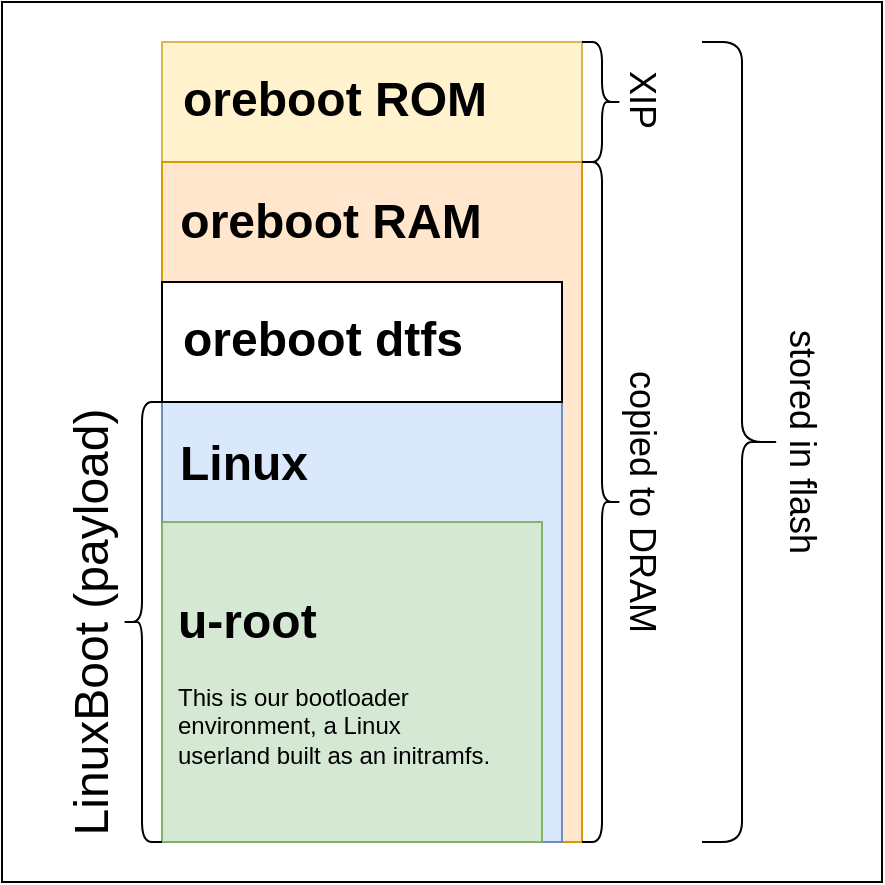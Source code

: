 <mxfile version="19.0.2" type="device"><diagram id="5lWKEXr3JgzZcVVuhF66" name="Page-1"><mxGraphModel dx="862" dy="529" grid="1" gridSize="10" guides="1" tooltips="1" connect="1" arrows="1" fold="1" page="1" pageScale="1" pageWidth="600" pageHeight="400" math="0" shadow="0"><root><mxCell id="0"/><mxCell id="1" parent="0"/><mxCell id="QHwQKuu1JCrrE1N5jjmt-13" value="_" style="whiteSpace=wrap;html=1;aspect=fixed;fontSize=24;" parent="1" vertex="1"><mxGeometry x="100" y="20" width="440" height="440" as="geometry"/></mxCell><mxCell id="QHwQKuu1JCrrE1N5jjmt-2" value="" style="rounded=0;whiteSpace=wrap;html=1;fillColor=#fff2cc;strokeColor=#d6b656;" parent="1" vertex="1"><mxGeometry x="180" y="40" width="210" height="400" as="geometry"/></mxCell><mxCell id="QHwQKuu1JCrrE1N5jjmt-3" value="" style="rounded=0;whiteSpace=wrap;html=1;fillColor=#ffe6cc;strokeColor=#d79b00;" parent="1" vertex="1"><mxGeometry x="180" y="100" width="210" height="340" as="geometry"/></mxCell><mxCell id="QHwQKuu1JCrrE1N5jjmt-4" value="" style="rounded=0;whiteSpace=wrap;html=1;fillColor=#dae8fc;strokeColor=#6c8ebf;" parent="1" vertex="1"><mxGeometry x="180" y="220" width="200" height="220" as="geometry"/></mxCell><mxCell id="QHwQKuu1JCrrE1N5jjmt-5" value="" style="rounded=0;whiteSpace=wrap;html=1;fillColor=#d5e8d4;strokeColor=#82b366;" parent="1" vertex="1"><mxGeometry x="180" y="280" width="190" height="160" as="geometry"/></mxCell><mxCell id="QHwQKuu1JCrrE1N5jjmt-6" value="&lt;h1&gt;u-root&lt;/h1&gt;&lt;div&gt;This is our bootloader environment, a Linux userland built as an initramfs.&lt;/div&gt;" style="text;html=1;strokeColor=none;fillColor=none;spacing=5;spacingTop=-20;whiteSpace=wrap;overflow=hidden;rounded=0;" parent="1" vertex="1"><mxGeometry x="183" y="310" width="167" height="120" as="geometry"/></mxCell><mxCell id="QHwQKuu1JCrrE1N5jjmt-7" value="&lt;font style=&quot;font-size: 24px;&quot;&gt;&lt;b&gt;Linux&lt;/b&gt;&lt;/font&gt;" style="text;html=1;strokeColor=none;fillColor=none;align=center;verticalAlign=middle;whiteSpace=wrap;rounded=0;" parent="1" vertex="1"><mxGeometry x="181" y="236" width="80" height="30" as="geometry"/></mxCell><mxCell id="QHwQKuu1JCrrE1N5jjmt-8" value="&lt;font style=&quot;font-size: 24px;&quot;&gt;&lt;b&gt;oreboot RAM&lt;br&gt;&lt;/b&gt;&lt;/font&gt;" style="text;html=1;strokeColor=none;fillColor=none;align=center;verticalAlign=middle;whiteSpace=wrap;rounded=0;" parent="1" vertex="1"><mxGeometry x="181" y="115" width="167" height="30" as="geometry"/></mxCell><mxCell id="QHwQKuu1JCrrE1N5jjmt-9" value="&lt;font style=&quot;font-size: 24px;&quot;&gt;&lt;b&gt;oreboot ROM&lt;br&gt;&lt;/b&gt;&lt;/font&gt;" style="text;html=1;strokeColor=none;fillColor=none;align=center;verticalAlign=middle;whiteSpace=wrap;rounded=0;" parent="1" vertex="1"><mxGeometry x="183" y="54" width="167" height="30" as="geometry"/></mxCell><mxCell id="QHwQKuu1JCrrE1N5jjmt-10" value="" style="shape=curlyBracket;whiteSpace=wrap;html=1;rounded=1;fontSize=24;" parent="1" vertex="1"><mxGeometry x="160" y="220" width="20" height="220" as="geometry"/></mxCell><mxCell id="QHwQKuu1JCrrE1N5jjmt-11" value="LinuxBoot (payload)" style="text;html=1;strokeColor=none;fillColor=none;align=center;verticalAlign=middle;whiteSpace=wrap;rounded=0;fontSize=24;rotation=-90;" parent="1" vertex="1"><mxGeometry x="30" y="315" width="230" height="30" as="geometry"/></mxCell><mxCell id="ACgtkd4QmDNk3ubJpnxe-1" value="" style="rounded=0;whiteSpace=wrap;html=1;" vertex="1" parent="1"><mxGeometry x="180" y="160" width="200" height="60" as="geometry"/></mxCell><mxCell id="ACgtkd4QmDNk3ubJpnxe-2" value="&lt;font style=&quot;font-size: 24px;&quot;&gt;&lt;b&gt;oreboot dtfs&lt;br&gt;&lt;/b&gt;&lt;/font&gt;" style="text;html=1;strokeColor=none;fillColor=none;align=center;verticalAlign=middle;whiteSpace=wrap;rounded=0;" vertex="1" parent="1"><mxGeometry x="181" y="174" width="159" height="30" as="geometry"/></mxCell><mxCell id="ACgtkd4QmDNk3ubJpnxe-3" value="" style="shape=curlyBracket;whiteSpace=wrap;html=1;rounded=1;flipH=1;" vertex="1" parent="1"><mxGeometry x="390" y="100" width="20" height="340" as="geometry"/></mxCell><mxCell id="ACgtkd4QmDNk3ubJpnxe-4" value="" style="shape=curlyBracket;whiteSpace=wrap;html=1;rounded=1;flipH=1;" vertex="1" parent="1"><mxGeometry x="450" y="40" width="40" height="400" as="geometry"/></mxCell><mxCell id="ACgtkd4QmDNk3ubJpnxe-5" value="copied to DRAM" style="text;html=1;strokeColor=none;fillColor=none;align=center;verticalAlign=middle;whiteSpace=wrap;rounded=0;fontSize=18;fontStyle=0;rotation=90;" vertex="1" parent="1"><mxGeometry x="330" y="255" width="180" height="30" as="geometry"/></mxCell><mxCell id="ACgtkd4QmDNk3ubJpnxe-6" value="stored in flash" style="text;html=1;strokeColor=none;fillColor=none;align=center;verticalAlign=middle;whiteSpace=wrap;rounded=0;fontSize=18;fontStyle=0;rotation=90;" vertex="1" parent="1"><mxGeometry x="410" y="225" width="180" height="30" as="geometry"/></mxCell><mxCell id="ACgtkd4QmDNk3ubJpnxe-7" value="" style="shape=curlyBracket;whiteSpace=wrap;html=1;rounded=1;flipH=1;fontSize=18;" vertex="1" parent="1"><mxGeometry x="390" y="40" width="20" height="60" as="geometry"/></mxCell><mxCell id="ACgtkd4QmDNk3ubJpnxe-8" value="XIP" style="text;html=1;strokeColor=none;fillColor=none;align=center;verticalAlign=middle;whiteSpace=wrap;rounded=0;fontSize=18;rotation=90;" vertex="1" parent="1"><mxGeometry x="390" y="54" width="60" height="30" as="geometry"/></mxCell></root></mxGraphModel></diagram></mxfile>
